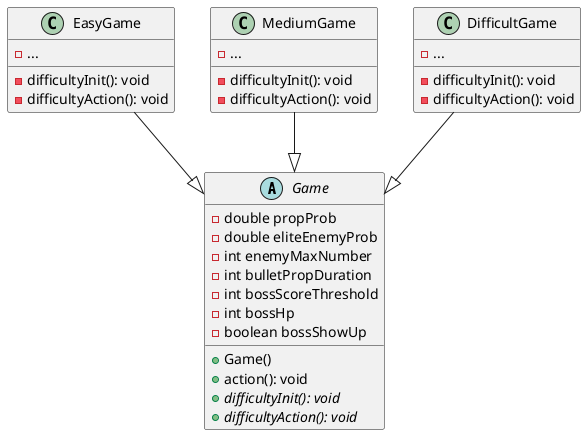 @startuml
'https://plantuml.com/class-diagram

abstract class Game {
    - double propProb
    - double eliteEnemyProb
    - int enemyMaxNumber
    - int bulletPropDuration
    - int bossScoreThreshold
    - int bossHp
    - boolean bossShowUp
    + Game()
    + action(): void
    + {abstract} difficultyInit(): void
    + {abstract} difficultyAction(): void
}

class EasyGame {
    - ...
    - difficultyInit(): void
    - difficultyAction(): void
}

class MediumGame {
    - ...
    - difficultyInit(): void
    - difficultyAction(): void
}

class DifficultGame {
    - ...
    - difficultyInit(): void
    - difficultyAction(): void
}

EasyGame --|> Game
MediumGame --|> Game
DifficultGame --|> Game

@enduml
